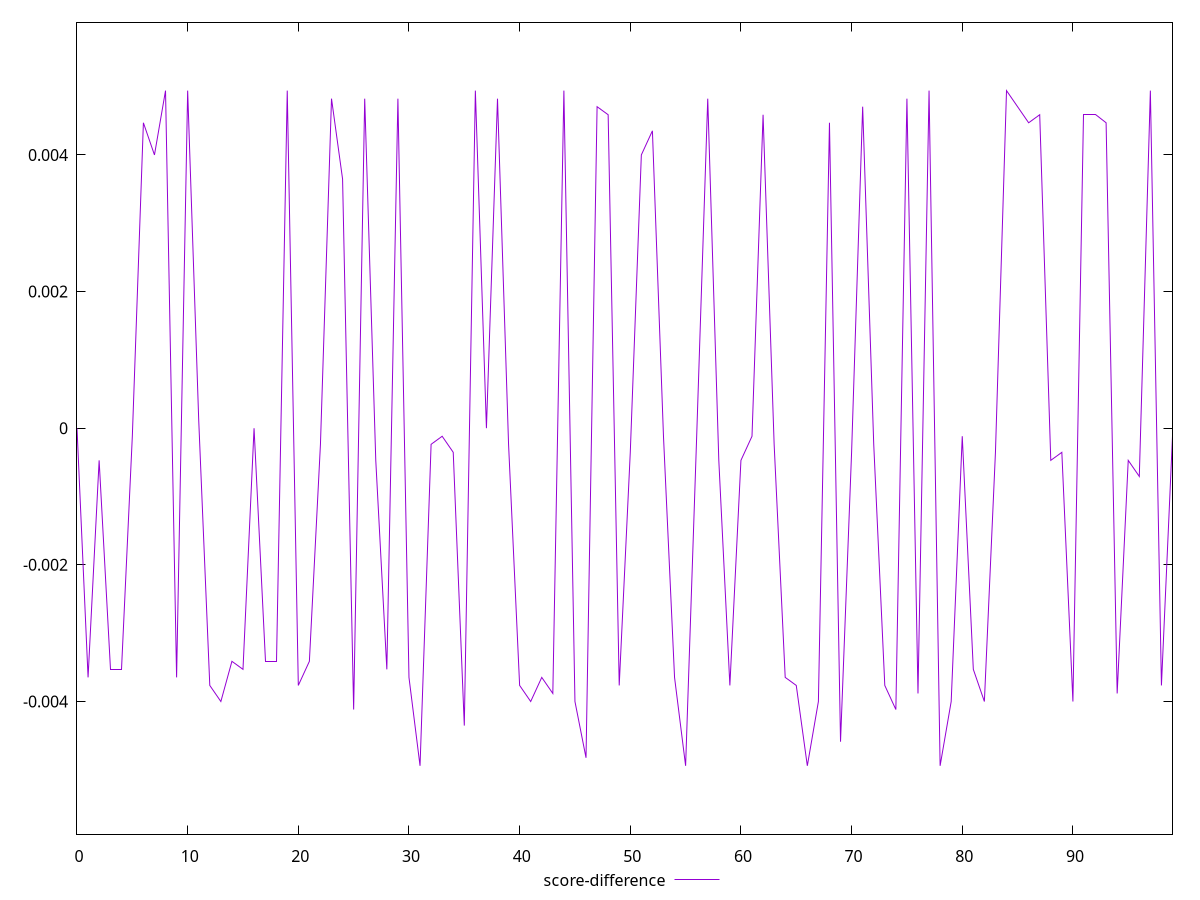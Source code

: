 reset

$scoreDifference <<EOF
0 5.551115123125783e-17
1 -0.003647058823529392
2 -0.00047058823529411153
3 -0.0035294117647058365
4 -0.0035294117647058365
5 -0.00011764705882355564
6 0.004470588235294115
7 0.0040000000000000036
8 0.004941176470588227
9 -0.003647058823529392
10 0.004941176470588227
11 0.00011764705882350013
12 -0.0037647058823528923
13 -0.003999999999999948
14 -0.0034117647058823364
15 -0.0035294117647058365
16 0
17 -0.0034117647058823364
18 -0.0034117647058823364
19 0.004941176470588227
20 -0.0037647058823528923
21 -0.0034117647058823364
22 -0.00023529411764705577
23 0.004823529411764671
24 0.003647058823529392
25 -0.004117647058823504
26 0.004823529411764671
27 -0.00047058823529411153
28 -0.0035294117647058365
29 0.004823529411764671
30 -0.003647058823529392
31 -0.004941176470588227
32 -0.00023529411764705577
33 -0.00011764705882355564
34 -0.0003529411764706114
35 -0.0043529411764705594
36 0.004941176470588227
37 0
38 0.004823529411764671
39 -0.00023529411764705577
40 -0.0037647058823528923
41 -0.003999999999999948
42 -0.003647058823529392
43 -0.003882352941176448
44 0.004941176470588227
45 -0.003999999999999948
46 -0.004823529411764671
47 0.004705882352941171
48 0.004588235294117615
49 -0.0037647058823528923
50 -0.0003529411764706114
51 0.0040000000000000036
52 0.0043529411764705594
53 -0.00011764705882355564
54 -0.003647058823529392
55 -0.004941176470588227
56 -0.00011764705882355564
57 0.004823529411764671
58 -0.00047058823529411153
59 -0.0037647058823528923
60 -0.00047058823529411153
61 -0.00011764705882355564
62 0.004588235294117615
63 -0.00023529411764705577
64 -0.003647058823529392
65 -0.0037647058823528923
66 -0.004941176470588227
67 -0.003999999999999948
68 0.004470588235294115
69 -0.004588235294117615
70 -0.0003529411764706114
71 0.004705882352941171
72 -0.00023529411764705577
73 -0.0037647058823528923
74 -0.004117647058823504
75 0.004823529411764671
76 -0.003882352941176448
77 0.004941176470588227
78 -0.004941176470588227
79 -0.003999999999999948
80 -0.00011764705882355564
81 -0.0035294117647058365
82 -0.003999999999999948
83 -0.0003529411764706114
84 0.004941176470588227
85 0.004705882352941171
86 0.004470588235294115
87 0.004588235294117615
88 -0.00047058823529411153
89 -0.0003529411764706114
90 -0.003999999999999948
91 0.004588235294117615
92 0.004588235294117615
93 0.004470588235294115
94 -0.003882352941176448
95 -0.00047058823529411153
96 -0.0007058823529412228
97 0.004941176470588227
98 -0.0037647058823528923
99 -0.00011764705882355564
EOF

set key outside below
set xrange [0:99]
set yrange [-0.005941176470588227:0.005941176470588227]
set trange [-0.005941176470588227:0.005941176470588227]
set terminal svg size 640, 500 enhanced background rgb 'white'
set output "report_00008_2021-01-22T20:58:29.167/render-blocking-resources/samples/pages+cached/score-difference/values.svg"

plot $scoreDifference title "score-difference" with line

reset
